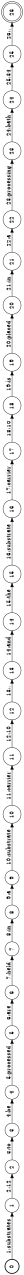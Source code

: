 digraph FST {
rankdir = LR;
size = "8.5,11";
label = "";
center = 1;
orientation = Landscape;
ranksep = "0.4";
nodesep = "0.25";
0 [label = "0", shape = circle, style = bold, fontsize = 14]
	0 -> 1 [label = "1:substrates", fontsize = 14];
1 [label = "1", shape = circle, style = solid, fontsize = 14]
	1 -> 2 [label = "2:12", fontsize = 14];
2 [label = "2", shape = circle, style = solid, fontsize = 14]
	2 -> 3 [label = "3:to", fontsize = 14];
3 [label = "3", shape = circle, style = solid, fontsize = 14]
	3 -> 4 [label = "4:be", fontsize = 14];
4 [label = "4", shape = circle, style = solid, fontsize = 14]
	4 -> 5 [label = "5:processed", fontsize = 14];
5 [label = "5", shape = circle, style = solid, fontsize = 14]
	5 -> 6 [label = "6:are", fontsize = 14];
6 [label = "6", shape = circle, style = solid, fontsize = 14]
	6 -> 7 [label = "7:held", fontsize = 14];
7 [label = "7", shape = circle, style = solid, fontsize = 14]
	7 -> 8 [label = "8:in", fontsize = 14];
8 [label = "8", shape = circle, style = solid, fontsize = 14]
	8 -> 9 [label = "9:a", fontsize = 14];
9 [label = "9", shape = circle, style = solid, fontsize = 14]
	9 -> 10 [label = "10:substrate", fontsize = 14];
10 [label = "10", shape = circle, style = solid, fontsize = 14]
	10 -> 11 [label = "11:carrier", fontsize = 14];
11 [label = "11", shape = circle, style = solid, fontsize = 14]
	11 -> 12 [label = "12:10", fontsize = 14];
12 [label = "12", shape = circle, style = solid, fontsize = 14]
	12 -> 13 [label = "13:,", fontsize = 14];
13 [label = "13", shape = circle, style = solid, fontsize = 14]
	13 -> 14 [label = "14:and", fontsize = 14];
14 [label = "14", shape = circle, style = solid, fontsize = 14]
	14 -> 15 [label = "15:the", fontsize = 14];
15 [label = "15", shape = circle, style = solid, fontsize = 14]
	15 -> 16 [label = "16:substrate", fontsize = 14];
16 [label = "16", shape = circle, style = solid, fontsize = 14]
	16 -> 17 [label = "17:carrier", fontsize = 14];
17 [label = "17", shape = circle, style = solid, fontsize = 14]
	17 -> 18 [label = "18:10", fontsize = 14];
18 [label = "18", shape = circle, style = solid, fontsize = 14]
	18 -> 19 [label = "19:is", fontsize = 14];
19 [label = "19", shape = circle, style = solid, fontsize = 14]
	19 -> 20 [label = "20:placed", fontsize = 14];
20 [label = "20", shape = circle, style = solid, fontsize = 14]
	20 -> 21 [label = "21:in", fontsize = 14];
21 [label = "21", shape = circle, style = solid, fontsize = 14]
	21 -> 22 [label = "22:a", fontsize = 14];
22 [label = "22", shape = circle, style = solid, fontsize = 14]
	22 -> 23 [label = "23:processing", fontsize = 14];
23 [label = "23", shape = circle, style = solid, fontsize = 14]
	23 -> 24 [label = "24:bath", fontsize = 14];
24 [label = "24", shape = circle, style = solid, fontsize = 14]
	24 -> 25 [label = "25:34", fontsize = 14];
25 [label = "25", shape = circle, style = solid, fontsize = 14]
	25 -> 26 [label = "26:.", fontsize = 14];
26 [label = "26", shape = doublecircle, style = solid, fontsize = 14]
}
